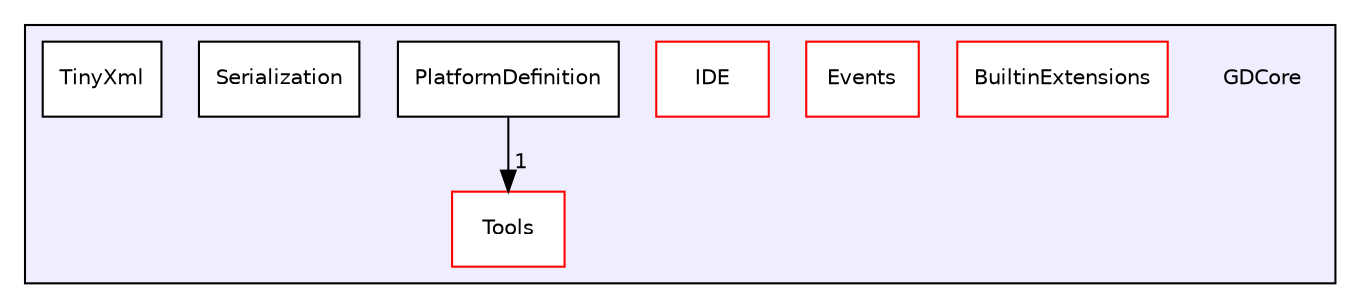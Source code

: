 digraph "GDCore" {
  compound=true
  node [ fontsize="10", fontname="Helvetica"];
  edge [ labelfontsize="10", labelfontname="Helvetica"];
  subgraph clusterdir_abd3e9346511fbf501c65c6da6d93dcd {
    graph [ bgcolor="#eeeeff", pencolor="black", label="" URL="dir_abd3e9346511fbf501c65c6da6d93dcd.html"];
    dir_abd3e9346511fbf501c65c6da6d93dcd [shape=plaintext label="GDCore"];
    dir_133005aee98dc14e9b45053ba4beb69f [shape=box label="BuiltinExtensions" color="red" fillcolor="white" style="filled" URL="dir_133005aee98dc14e9b45053ba4beb69f.html"];
    dir_f475b029dedc4c82b538a3827ce3c9d6 [shape=box label="Events" color="red" fillcolor="white" style="filled" URL="dir_f475b029dedc4c82b538a3827ce3c9d6.html"];
    dir_5d9e789590af4f95678b31d48a716d1e [shape=box label="IDE" color="red" fillcolor="white" style="filled" URL="dir_5d9e789590af4f95678b31d48a716d1e.html"];
    dir_cb41f5ef91fc988d72e8399a7772e902 [shape=box label="PlatformDefinition" color="black" fillcolor="white" style="filled" URL="dir_cb41f5ef91fc988d72e8399a7772e902.html"];
    dir_c18c47de871da4609f0d4989cffd2aa0 [shape=box label="Serialization" color="black" fillcolor="white" style="filled" URL="dir_c18c47de871da4609f0d4989cffd2aa0.html"];
    dir_4337522efa961dc71e4d2efec2c1a09f [shape=box label="TinyXml" color="black" fillcolor="white" style="filled" URL="dir_4337522efa961dc71e4d2efec2c1a09f.html"];
    dir_f0e478594b4c2fa2818f86f5d16936c1 [shape=box label="Tools" color="red" fillcolor="white" style="filled" URL="dir_f0e478594b4c2fa2818f86f5d16936c1.html"];
  }
  dir_cb41f5ef91fc988d72e8399a7772e902->dir_f0e478594b4c2fa2818f86f5d16936c1 [headlabel="1", labeldistance=1.5 headhref="dir_000006_000009.html"];
}
